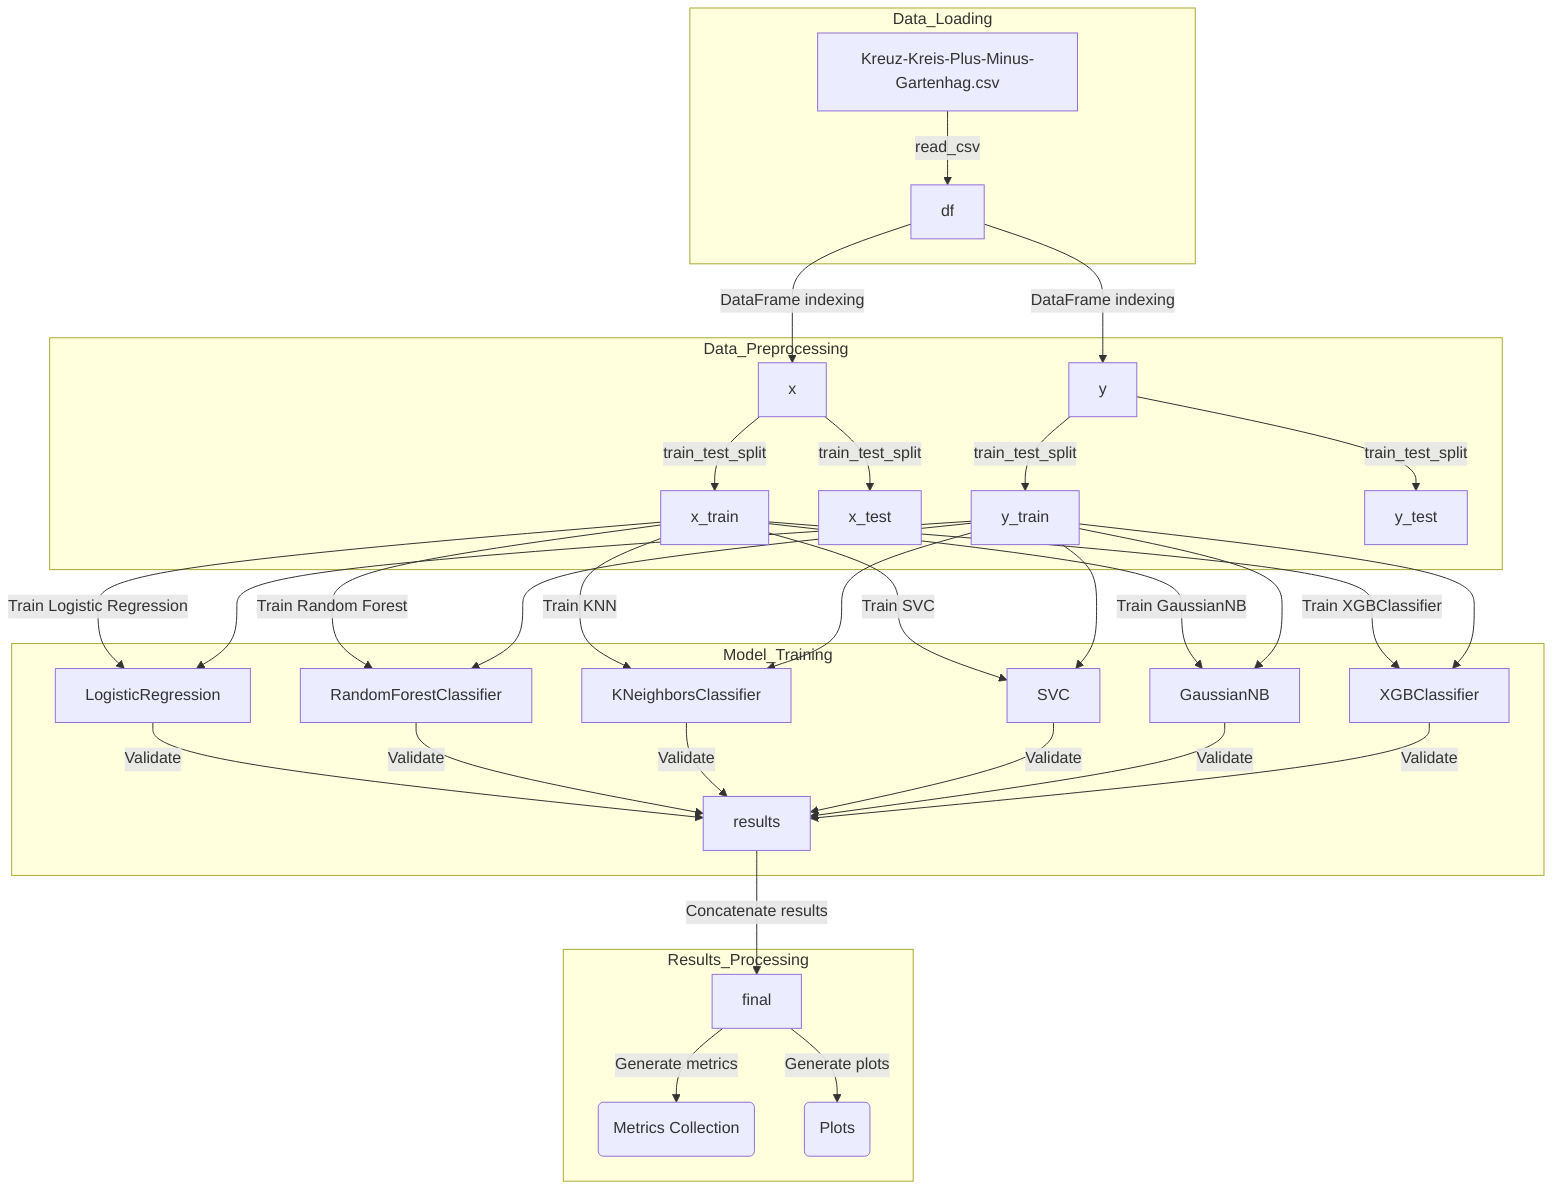 flowchart TD
    subgraph Data_Loading
        A[Kreuz-Kreis-Plus-Minus-Gartenhag.csv]
        A -->|read_csv| B[df]
    end

    subgraph Data_Preprocessing
        B -->|DataFrame indexing| C[x]
        B -->|DataFrame indexing| D[y]
        C -->|train_test_split| E[x_train]
        C -->|train_test_split| F[x_test]
        D -->|train_test_split| G[y_train]
        D -->|train_test_split| H[y_test]
    end

    subgraph Model_Training
        E -->|Train Logistic Regression| I1[LogisticRegression]
        G --> I1
        I1 -->|Validate| J[results]

        E -->|Train Random Forest| I2[RandomForestClassifier]
        G --> I2
        I2 -->|Validate| J

        E -->|Train KNN| I3[KNeighborsClassifier]
        G --> I3
        I3 -->|Validate| J

        E -->|Train SVC| I4[SVC]
        G --> I4
        I4 -->|Validate| J

        E -->|Train GaussianNB| I5[GaussianNB]
        G --> I5
        I5 -->|Validate| J

        E -->|Train XGBClassifier| I6[XGBClassifier]
        G --> I6
        I6 -->|Validate| J
    end

    subgraph Results_Processing
        J -->|Concatenate results| K[final]
        K -->|Generate metrics| L(Metrics Collection)
        K -->|Generate plots| M(Plots)
    end